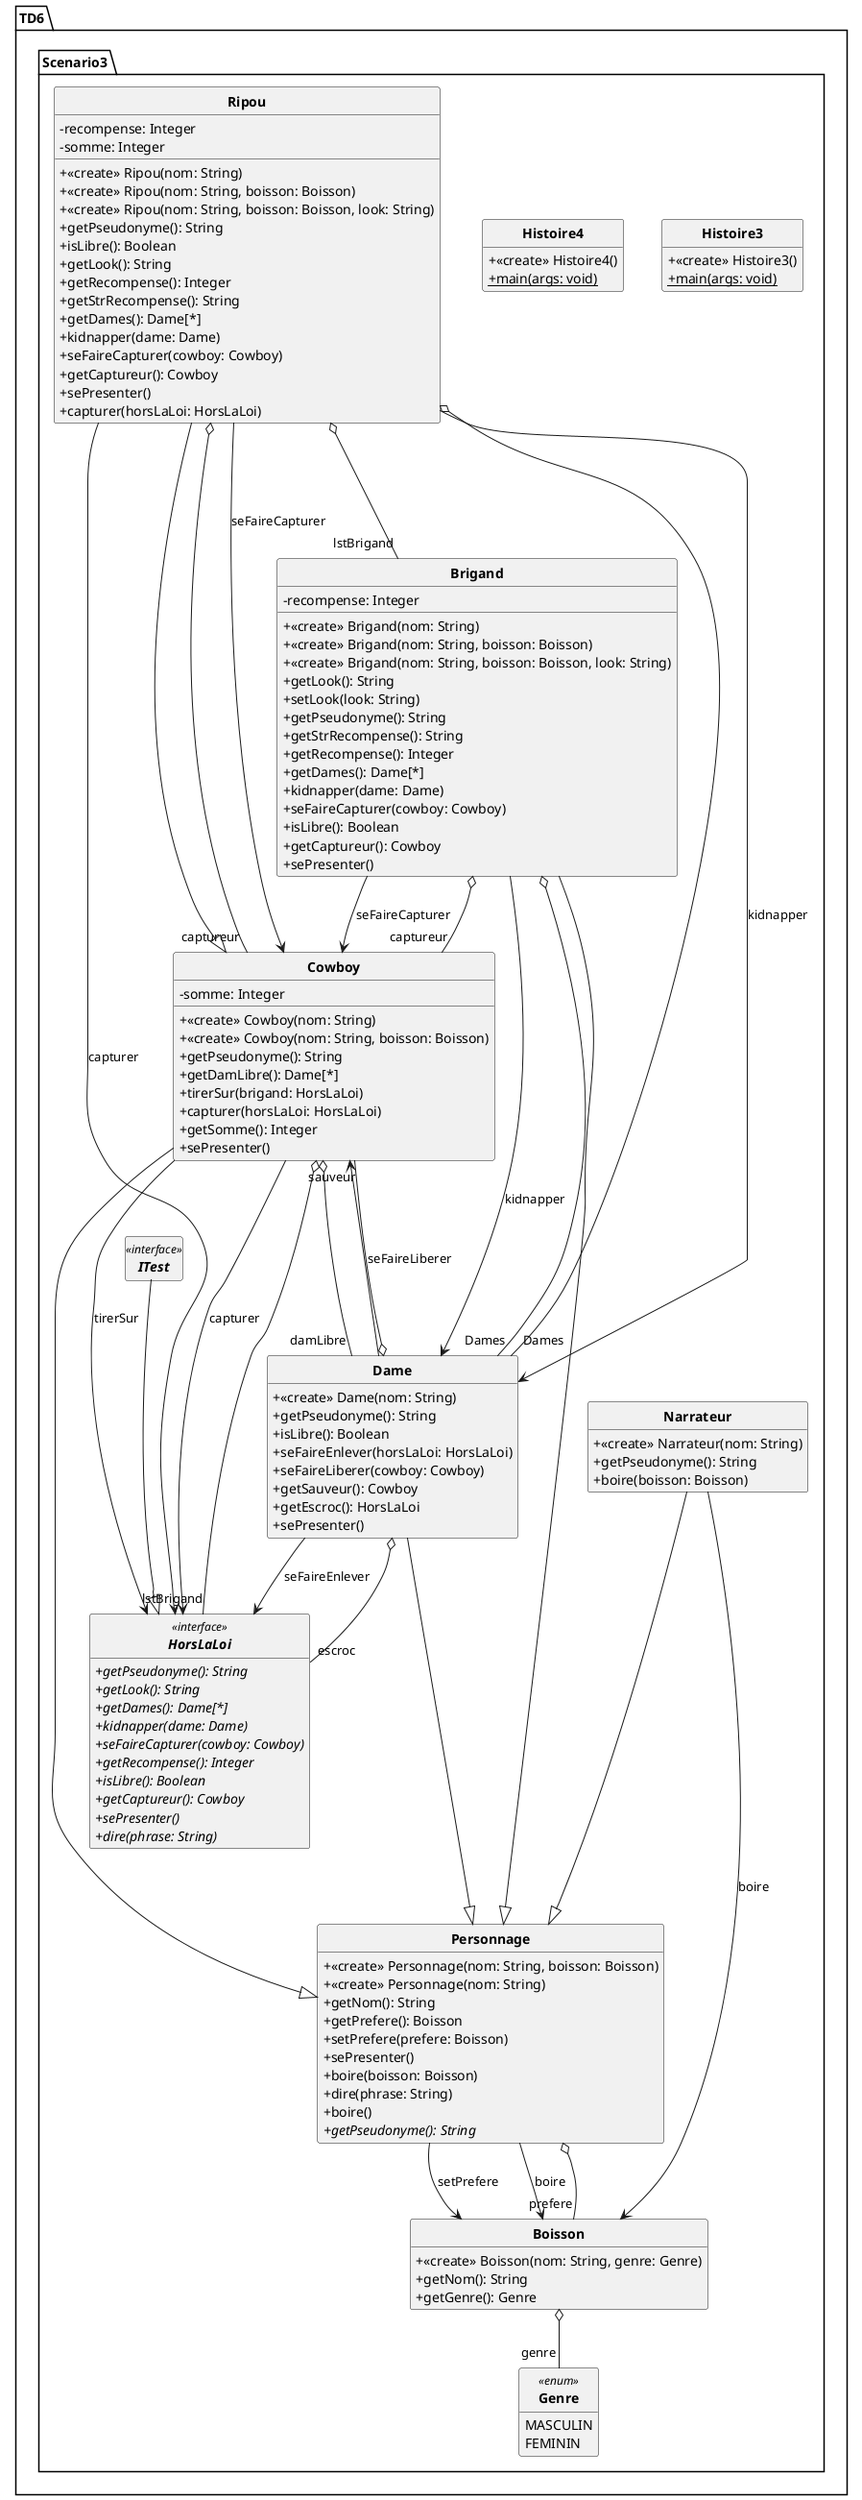@startuml
'https://plantuml.com/class-diagram
skinparam style strictuml
skinparam classAttributeIconSize 0
skinparam classFontStyle Bold
hide empty members

Class TD6.Scenario3.Boisson{
+ <<create>> Boisson(nom: String, genre: Genre)


+ getNom(): String
+ getGenre(): Genre

}
TD6.Scenario3.Boisson o-- "genre"TD6.Scenario3.Genre


Class TD6.Scenario3.Brigand{
+ <<create>> Brigand(nom: String)
+ <<create>> Brigand(nom: String, boisson: Boisson)
+ <<create>> Brigand(nom: String, boisson: Boisson, look: String)
- recompense: Integer




+ getLook(): String
+ setLook(look: String)
+ getPseudonyme(): String
+ getStrRecompense(): String
+ getRecompense(): Integer
+ getDames(): Dame[*]
+ kidnapper(dame: Dame)
+ seFaireCapturer(cowboy: Cowboy)
+ isLibre(): Boolean
+ getCaptureur(): Cowboy
+ sePresenter()

}
TD6.Scenario3.Brigand o-- "captureur"TD6.Scenario3.Cowboy
TD6.Scenario3.Brigand o--- "Dames"TD6.Scenario3.Dame
TD6.Scenario3.Brigand --> TD6.Scenario3.Dame: kidnapper
TD6.Scenario3.Brigand --> TD6.Scenario3.Cowboy: seFaireCapturer

TD6.Scenario3.Brigand ---|> TD6.Scenario3.Personnage
Class TD6.Scenario3.Cowboy{
+ <<create>> Cowboy(nom: String)
+ <<create>> Cowboy(nom: String, boisson: Boisson)
- somme: Integer


+ getPseudonyme(): String
+ getDamLibre(): Dame[*]
+ tirerSur(brigand: HorsLaLoi)
+ capturer(horsLaLoi: HorsLaLoi)
+ getSomme(): Integer
+ sePresenter()

}
TD6.Scenario3.Cowboy o--- "lstBrigand"TD6.Scenario3.HorsLaLoi
TD6.Scenario3.Cowboy o--- "damLibre"TD6.Scenario3.Dame
TD6.Scenario3.Cowboy --> TD6.Scenario3.HorsLaLoi: tirerSur
TD6.Scenario3.Cowboy --> TD6.Scenario3.HorsLaLoi: capturer

TD6.Scenario3.Cowboy ---|> TD6.Scenario3.Personnage
Class TD6.Scenario3.Dame{
+ <<create>> Dame(nom: String)



+ getPseudonyme(): String
+ isLibre(): Boolean
+ seFaireEnlever(horsLaLoi: HorsLaLoi)
+ seFaireLiberer(cowboy: Cowboy)
+ getSauveur(): Cowboy
+ getEscroc(): HorsLaLoi
+ sePresenter()

}
TD6.Scenario3.Dame o-- "sauveur"TD6.Scenario3.Cowboy
TD6.Scenario3.Dame o-- "escroc"TD6.Scenario3.HorsLaLoi
TD6.Scenario3.Dame --> TD6.Scenario3.HorsLaLoi: seFaireEnlever
TD6.Scenario3.Dame --> TD6.Scenario3.Cowboy: seFaireLiberer

TD6.Scenario3.Dame ---|> TD6.Scenario3.Personnage
Enum TD6.Scenario3.Genre<<enum>> {
MASCULIN
FEMININ

}
Class TD6.Scenario3.Histoire3{
+ <<create>> Histoire3()
{static} + main(args: void)

}


Class TD6.Scenario3.Histoire4{
+ <<create>> Histoire4()
{static} + main(args: void)

}


Interface TD6.Scenario3.HorsLaLoi<<interface>> {
{abstract} + getPseudonyme(): String
{abstract} + getLook(): String
{abstract} + getDames(): Dame[*]
{abstract} + kidnapper(dame: Dame)
{abstract} + seFaireCapturer(cowboy: Cowboy)
{abstract} + getRecompense(): Integer
{abstract} + isLibre(): Boolean
{abstract} + getCaptureur(): Cowboy
{abstract} + sePresenter()
{abstract} + dire(phrase: String)

}

Interface TD6.Scenario3.ITest<<interface>> {

}
TD6.Scenario3.ITest ---|> TD6.Scenario3.HorsLaLoi

Class TD6.Scenario3.Narrateur{
+ <<create>> Narrateur(nom: String)
+ getPseudonyme(): String
+ boire(boisson: Boisson)

}
TD6.Scenario3.Narrateur --> TD6.Scenario3.Boisson: boire

TD6.Scenario3.Narrateur ---|> TD6.Scenario3.Personnage
Class TD6.Scenario3.Personnage{
+ <<create>> Personnage(nom: String, boisson: Boisson)
+ <<create>> Personnage(nom: String)


+ getNom(): String
+ getPrefere(): Boisson
+ setPrefere(prefere: Boisson)
+ sePresenter()
+ boire(boisson: Boisson)
+ dire(phrase: String)
+ boire()
{abstract} + getPseudonyme(): String

}
TD6.Scenario3.Personnage o-- "prefere"TD6.Scenario3.Boisson
TD6.Scenario3.Personnage --> TD6.Scenario3.Boisson: setPrefere
TD6.Scenario3.Personnage --> TD6.Scenario3.Boisson: boire


Class TD6.Scenario3.Ripou{
+ <<create>> Ripou(nom: String)
+ <<create>> Ripou(nom: String, boisson: Boisson)
+ <<create>> Ripou(nom: String, boisson: Boisson, look: String)
- recompense: Integer
- somme: Integer





+ getPseudonyme(): String
+ isLibre(): Boolean
+ getLook(): String
+ getRecompense(): Integer
+ getStrRecompense(): String
+ getDames(): Dame[*]
+ kidnapper(dame: Dame)
+ seFaireCapturer(cowboy: Cowboy)
+ getCaptureur(): Cowboy
+ sePresenter()
+ capturer(horsLaLoi: HorsLaLoi)

}
TD6.Scenario3.Ripou o--- "lstBrigand"TD6.Scenario3.Brigand
TD6.Scenario3.Ripou o--- "Dames"TD6.Scenario3.Dame
TD6.Scenario3.Ripou o-- "captureur"TD6.Scenario3.Cowboy
TD6.Scenario3.Ripou --> TD6.Scenario3.Dame: kidnapper
TD6.Scenario3.Ripou --> TD6.Scenario3.Cowboy: seFaireCapturer
TD6.Scenario3.Ripou --> TD6.Scenario3.HorsLaLoi: capturer

TD6.Scenario3.Ripou ---|> TD6.Scenario3.Cowboy

@enduml

